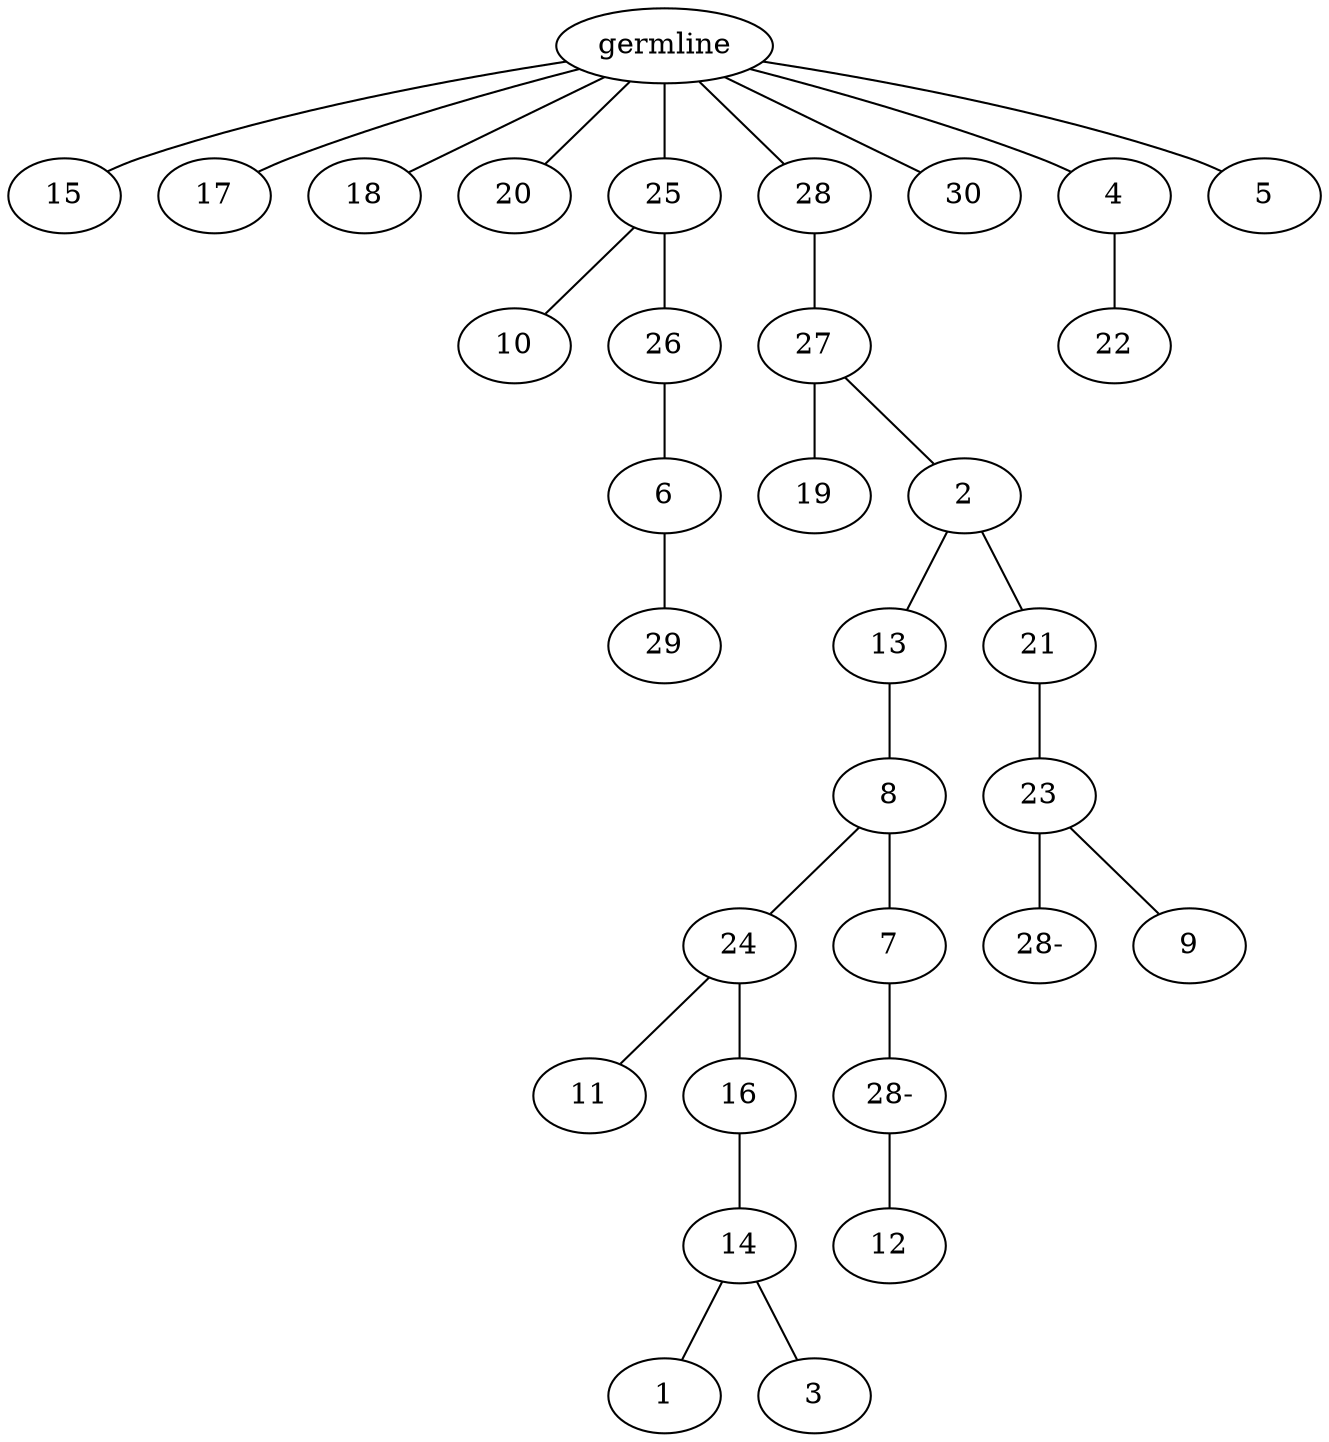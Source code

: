 graph tree {
    "139940999719232" [label="germline"];
    "139940999896512" [label="15"];
    "139940999897040" [label="17"];
    "139940999894976" [label="18"];
    "139940999896608" [label="20"];
    "139940999894112" [label="25"];
    "139941003744640" [label="10"];
    "139941003744112" [label="26"];
    "139941003743968" [label="6"];
    "139941003743488" [label="29"];
    "139940999894208" [label="28"];
    "139941003746464" [label="27"];
    "139941003745552" [label="19"];
    "139941003746800" [label="2"];
    "139941003747280" [label="13"];
    "139941003744880" [label="8"];
    "139941003744496" [label="24"];
    "139941003745408" [label="11"];
    "139941003744928" [label="16"];
    "139941003744784" [label="14"];
    "139941003743920" [label="1"];
    "139941003746272" [label="3"];
    "139941003746560" [label="7"];
    "139941008067600" [label="28-"];
    "139941008068512" [label="12"];
    "139941003745312" [label="21"];
    "139941003743824" [label="23"];
    "139941003745168" [label="28-"];
    "139941012989168" [label="9"];
    "139941003745264" [label="30"];
    "139941003743440" [label="4"];
    "139941003746656" [label="22"];
    "139941003744160" [label="5"];
    "139940999719232" -- "139940999896512";
    "139940999719232" -- "139940999897040";
    "139940999719232" -- "139940999894976";
    "139940999719232" -- "139940999896608";
    "139940999719232" -- "139940999894112";
    "139940999719232" -- "139940999894208";
    "139940999719232" -- "139941003745264";
    "139940999719232" -- "139941003743440";
    "139940999719232" -- "139941003744160";
    "139940999894112" -- "139941003744640";
    "139940999894112" -- "139941003744112";
    "139941003744112" -- "139941003743968";
    "139941003743968" -- "139941003743488";
    "139940999894208" -- "139941003746464";
    "139941003746464" -- "139941003745552";
    "139941003746464" -- "139941003746800";
    "139941003746800" -- "139941003747280";
    "139941003746800" -- "139941003745312";
    "139941003747280" -- "139941003744880";
    "139941003744880" -- "139941003744496";
    "139941003744880" -- "139941003746560";
    "139941003744496" -- "139941003745408";
    "139941003744496" -- "139941003744928";
    "139941003744928" -- "139941003744784";
    "139941003744784" -- "139941003743920";
    "139941003744784" -- "139941003746272";
    "139941003746560" -- "139941008067600";
    "139941008067600" -- "139941008068512";
    "139941003745312" -- "139941003743824";
    "139941003743824" -- "139941003745168";
    "139941003743824" -- "139941012989168";
    "139941003743440" -- "139941003746656";
}
